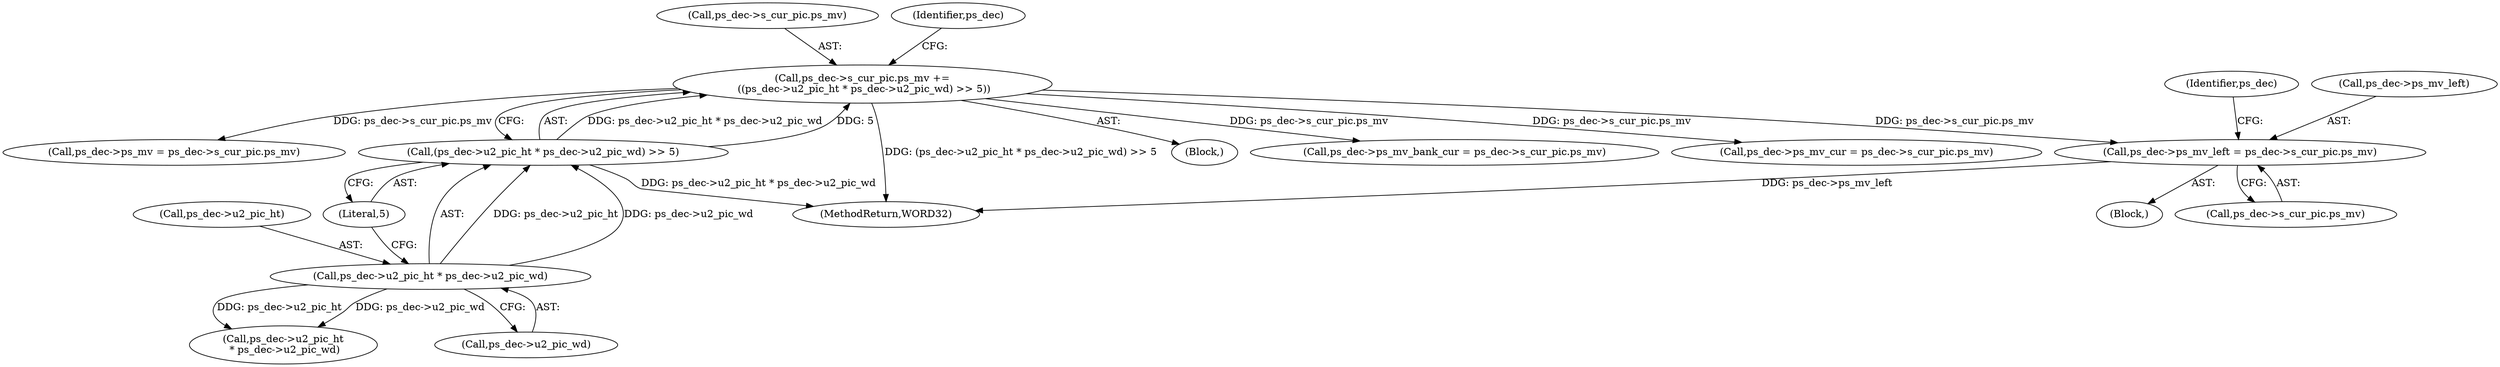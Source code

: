digraph "0_Android_a78887bcffbc2995cf9ed72e0697acf560875e9e_3@pointer" {
"1001401" [label="(Call,ps_dec->ps_mv_left = ps_dec->s_cur_pic.ps_mv)"];
"1001248" [label="(Call,ps_dec->s_cur_pic.ps_mv +=\n ((ps_dec->u2_pic_ht * ps_dec->u2_pic_wd) >> 5))"];
"1001254" [label="(Call,(ps_dec->u2_pic_ht * ps_dec->u2_pic_wd) >> 5)"];
"1001255" [label="(Call,ps_dec->u2_pic_ht * ps_dec->u2_pic_wd)"];
"1001256" [label="(Call,ps_dec->u2_pic_ht)"];
"1001255" [label="(Call,ps_dec->u2_pic_ht * ps_dec->u2_pic_wd)"];
"1001412" [label="(Identifier,ps_dec)"];
"1001262" [label="(Literal,5)"];
"1001445" [label="(Call,ps_dec->ps_mv_bank_cur = ps_dec->s_cur_pic.ps_mv)"];
"1001248" [label="(Call,ps_dec->s_cur_pic.ps_mv +=\n ((ps_dec->u2_pic_ht * ps_dec->u2_pic_wd) >> 5))"];
"1001249" [label="(Call,ps_dec->s_cur_pic.ps_mv)"];
"1001401" [label="(Call,ps_dec->ps_mv_left = ps_dec->s_cur_pic.ps_mv)"];
"1000138" [label="(Block,)"];
"1001373" [label="(Call,ps_dec->ps_mv_cur = ps_dec->s_cur_pic.ps_mv)"];
"1001270" [label="(Call,ps_dec->u2_pic_ht\n * ps_dec->u2_pic_wd)"];
"1001259" [label="(Call,ps_dec->u2_pic_wd)"];
"1001436" [label="(Call,ps_dec->ps_mv = ps_dec->s_cur_pic.ps_mv)"];
"1002052" [label="(MethodReturn,WORD32)"];
"1001402" [label="(Call,ps_dec->ps_mv_left)"];
"1001266" [label="(Identifier,ps_dec)"];
"1001254" [label="(Call,(ps_dec->u2_pic_ht * ps_dec->u2_pic_wd) >> 5)"];
"1001211" [label="(Block,)"];
"1001405" [label="(Call,ps_dec->s_cur_pic.ps_mv)"];
"1001401" -> "1000138"  [label="AST: "];
"1001401" -> "1001405"  [label="CFG: "];
"1001402" -> "1001401"  [label="AST: "];
"1001405" -> "1001401"  [label="AST: "];
"1001412" -> "1001401"  [label="CFG: "];
"1001401" -> "1002052"  [label="DDG: ps_dec->ps_mv_left"];
"1001248" -> "1001401"  [label="DDG: ps_dec->s_cur_pic.ps_mv"];
"1001248" -> "1001211"  [label="AST: "];
"1001248" -> "1001254"  [label="CFG: "];
"1001249" -> "1001248"  [label="AST: "];
"1001254" -> "1001248"  [label="AST: "];
"1001266" -> "1001248"  [label="CFG: "];
"1001248" -> "1002052"  [label="DDG: (ps_dec->u2_pic_ht * ps_dec->u2_pic_wd) >> 5"];
"1001254" -> "1001248"  [label="DDG: ps_dec->u2_pic_ht * ps_dec->u2_pic_wd"];
"1001254" -> "1001248"  [label="DDG: 5"];
"1001248" -> "1001373"  [label="DDG: ps_dec->s_cur_pic.ps_mv"];
"1001248" -> "1001436"  [label="DDG: ps_dec->s_cur_pic.ps_mv"];
"1001248" -> "1001445"  [label="DDG: ps_dec->s_cur_pic.ps_mv"];
"1001254" -> "1001262"  [label="CFG: "];
"1001255" -> "1001254"  [label="AST: "];
"1001262" -> "1001254"  [label="AST: "];
"1001254" -> "1002052"  [label="DDG: ps_dec->u2_pic_ht * ps_dec->u2_pic_wd"];
"1001255" -> "1001254"  [label="DDG: ps_dec->u2_pic_ht"];
"1001255" -> "1001254"  [label="DDG: ps_dec->u2_pic_wd"];
"1001255" -> "1001259"  [label="CFG: "];
"1001256" -> "1001255"  [label="AST: "];
"1001259" -> "1001255"  [label="AST: "];
"1001262" -> "1001255"  [label="CFG: "];
"1001255" -> "1001270"  [label="DDG: ps_dec->u2_pic_ht"];
"1001255" -> "1001270"  [label="DDG: ps_dec->u2_pic_wd"];
}
